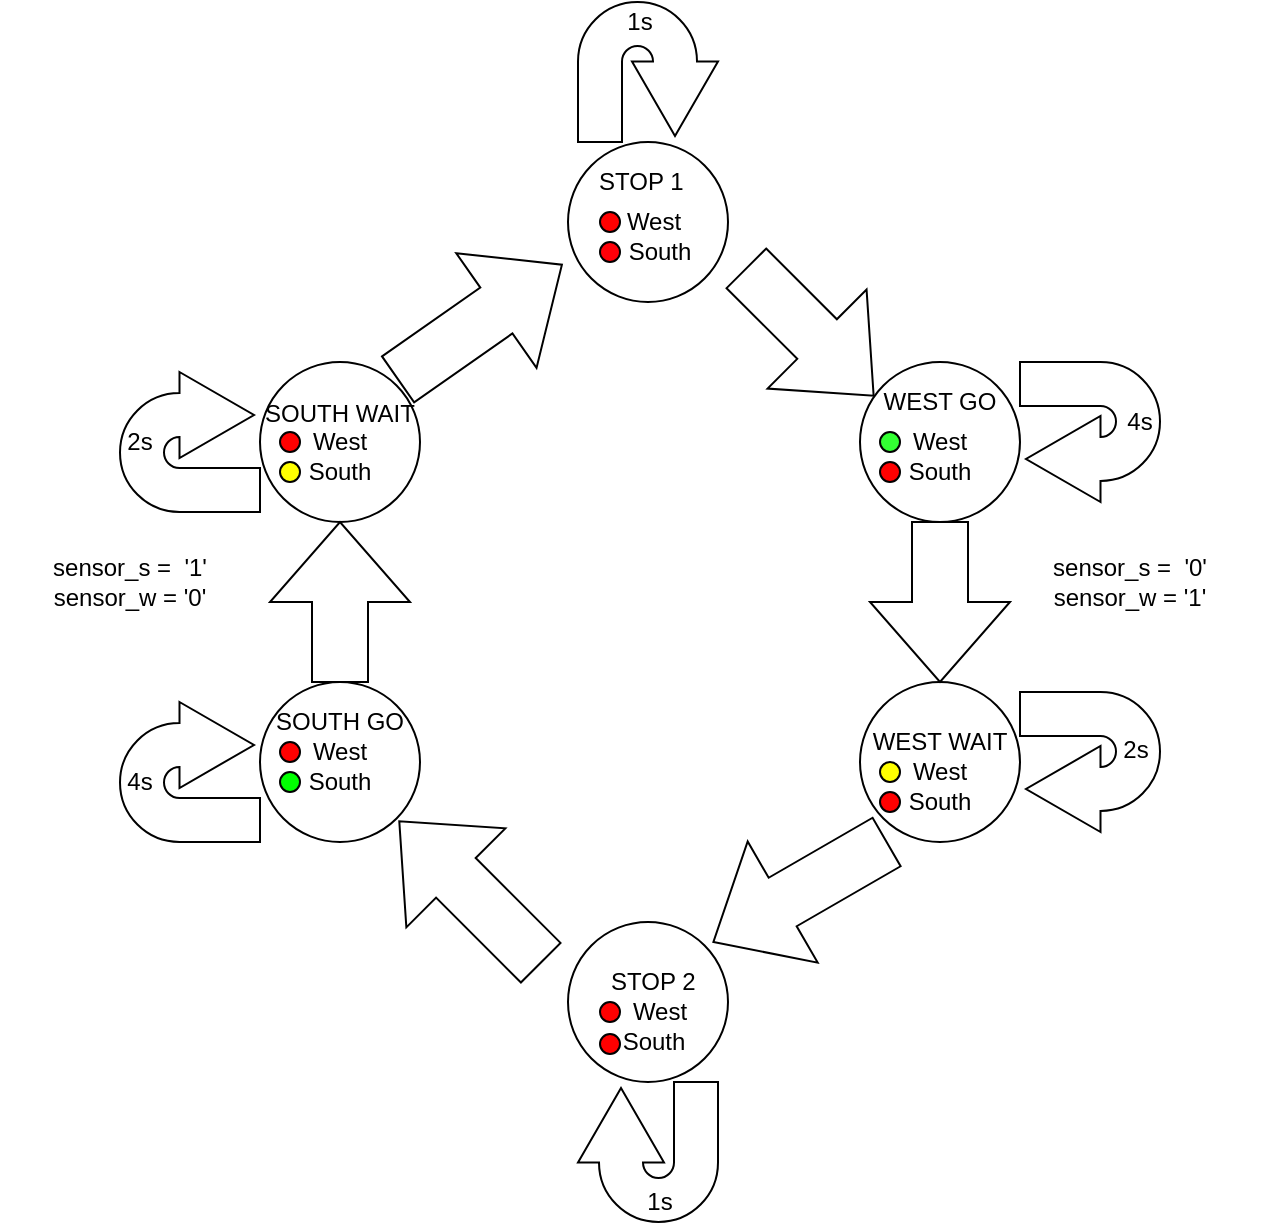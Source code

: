 <mxfile version="14.5.7" type="device"><diagram id="9XwPs_j5pxHVJ-sP4lL9" name="Page-1"><mxGraphModel dx="1360" dy="802" grid="0" gridSize="10" guides="1" tooltips="1" connect="1" arrows="1" fold="1" page="1" pageScale="1" pageWidth="827" pageHeight="1169" math="0" shadow="0"><root><mxCell id="0"/><mxCell id="1" parent="0"/><mxCell id="U4IM_ldB-NhTWsDB8Y5C-1" value="" style="ellipse;whiteSpace=wrap;html=1;aspect=fixed;" vertex="1" parent="1"><mxGeometry x="374" y="90" width="80" height="80" as="geometry"/></mxCell><mxCell id="U4IM_ldB-NhTWsDB8Y5C-2" value="" style="ellipse;whiteSpace=wrap;html=1;aspect=fixed;" vertex="1" parent="1"><mxGeometry x="520" y="200" width="80" height="80" as="geometry"/></mxCell><mxCell id="U4IM_ldB-NhTWsDB8Y5C-3" value="" style="ellipse;whiteSpace=wrap;html=1;aspect=fixed;" vertex="1" parent="1"><mxGeometry x="520" y="360" width="80" height="80" as="geometry"/></mxCell><mxCell id="U4IM_ldB-NhTWsDB8Y5C-4" value="" style="ellipse;whiteSpace=wrap;html=1;aspect=fixed;" vertex="1" parent="1"><mxGeometry x="220" y="200" width="80" height="80" as="geometry"/></mxCell><mxCell id="U4IM_ldB-NhTWsDB8Y5C-5" value="" style="ellipse;whiteSpace=wrap;html=1;aspect=fixed;" vertex="1" parent="1"><mxGeometry x="220" y="360" width="80" height="80" as="geometry"/></mxCell><mxCell id="U4IM_ldB-NhTWsDB8Y5C-6" value="" style="ellipse;whiteSpace=wrap;html=1;aspect=fixed;" vertex="1" parent="1"><mxGeometry x="374" y="480" width="80" height="80" as="geometry"/></mxCell><mxCell id="U4IM_ldB-NhTWsDB8Y5C-10" value="" style="html=1;shadow=0;dashed=0;align=center;verticalAlign=middle;shape=mxgraph.arrows2.arrow;dy=0.6;dx=40;notch=0;rotation=45;" vertex="1" parent="1"><mxGeometry x="450" y="150" width="90" height="70" as="geometry"/></mxCell><mxCell id="U4IM_ldB-NhTWsDB8Y5C-11" value="" style="html=1;shadow=0;dashed=0;align=center;verticalAlign=middle;shape=mxgraph.arrows2.arrow;dy=0.6;dx=40;direction=south;notch=0;" vertex="1" parent="1"><mxGeometry x="525" y="280" width="70" height="80" as="geometry"/></mxCell><mxCell id="U4IM_ldB-NhTWsDB8Y5C-12" value="" style="html=1;shadow=0;dashed=0;align=center;verticalAlign=middle;shape=mxgraph.arrows2.arrow;dy=0.6;dx=40;flipH=1;notch=0;rotation=-30;" vertex="1" parent="1"><mxGeometry x="440" y="430" width="100" height="70" as="geometry"/></mxCell><mxCell id="U4IM_ldB-NhTWsDB8Y5C-13" value="" style="html=1;shadow=0;dashed=0;align=center;verticalAlign=middle;shape=mxgraph.arrows2.arrow;dy=0.6;dx=40;direction=north;notch=0;rotation=-45;" vertex="1" parent="1"><mxGeometry x="290" y="415" width="70" height="100" as="geometry"/></mxCell><mxCell id="U4IM_ldB-NhTWsDB8Y5C-14" value="" style="html=1;shadow=0;dashed=0;align=center;verticalAlign=middle;shape=mxgraph.arrows2.arrow;dy=0.6;dx=40;direction=north;notch=0;" vertex="1" parent="1"><mxGeometry x="225" y="280" width="70" height="80" as="geometry"/></mxCell><mxCell id="U4IM_ldB-NhTWsDB8Y5C-15" value="" style="html=1;shadow=0;dashed=0;align=center;verticalAlign=middle;shape=mxgraph.arrows2.arrow;dy=0.6;dx=40;notch=0;direction=south;rotation=-125;" vertex="1" parent="1"><mxGeometry x="295" y="130" width="70" height="100" as="geometry"/></mxCell><mxCell id="U4IM_ldB-NhTWsDB8Y5C-16" value="" style="html=1;shadow=0;dashed=0;align=center;verticalAlign=middle;shape=mxgraph.arrows2.uTurnArrow;dy=11;arrowHead=43;dx2=37.25;rotation=90;" vertex="1" parent="1"><mxGeometry x="379" y="20" width="70" height="70" as="geometry"/></mxCell><mxCell id="U4IM_ldB-NhTWsDB8Y5C-17" value="" style="html=1;shadow=0;dashed=0;align=center;verticalAlign=middle;shape=mxgraph.arrows2.uTurnArrow;dy=11;arrowHead=43;dx2=37.25;rotation=-180;" vertex="1" parent="1"><mxGeometry x="600" y="200" width="70" height="70" as="geometry"/></mxCell><mxCell id="U4IM_ldB-NhTWsDB8Y5C-18" value="" style="html=1;shadow=0;dashed=0;align=center;verticalAlign=middle;shape=mxgraph.arrows2.uTurnArrow;dy=11;arrowHead=43;dx2=37.25;rotation=-180;" vertex="1" parent="1"><mxGeometry x="600" y="365" width="70" height="70" as="geometry"/></mxCell><mxCell id="U4IM_ldB-NhTWsDB8Y5C-19" value="" style="html=1;shadow=0;dashed=0;align=center;verticalAlign=middle;shape=mxgraph.arrows2.uTurnArrow;dy=11;arrowHead=43;dx2=37.25;rotation=0;" vertex="1" parent="1"><mxGeometry x="150" y="205" width="70" height="70" as="geometry"/></mxCell><mxCell id="U4IM_ldB-NhTWsDB8Y5C-20" value="" style="html=1;shadow=0;dashed=0;align=center;verticalAlign=middle;shape=mxgraph.arrows2.uTurnArrow;dy=11;arrowHead=43;dx2=37.25;rotation=0;" vertex="1" parent="1"><mxGeometry x="150" y="370" width="70" height="70" as="geometry"/></mxCell><mxCell id="U4IM_ldB-NhTWsDB8Y5C-21" value="" style="html=1;shadow=0;dashed=0;align=center;verticalAlign=middle;shape=mxgraph.arrows2.uTurnArrow;dy=11;arrowHead=43;dx2=37.25;rotation=-90;" vertex="1" parent="1"><mxGeometry x="379" y="560" width="70" height="70" as="geometry"/></mxCell><mxCell id="U4IM_ldB-NhTWsDB8Y5C-22" value="1s" style="text;html=1;strokeColor=none;fillColor=none;align=center;verticalAlign=middle;whiteSpace=wrap;rounded=0;" vertex="1" parent="1"><mxGeometry x="390" y="20" width="40" height="20" as="geometry"/></mxCell><mxCell id="U4IM_ldB-NhTWsDB8Y5C-23" value="1s" style="text;html=1;strokeColor=none;fillColor=none;align=center;verticalAlign=middle;whiteSpace=wrap;rounded=0;" vertex="1" parent="1"><mxGeometry x="400" y="610" width="40" height="20" as="geometry"/></mxCell><mxCell id="U4IM_ldB-NhTWsDB8Y5C-24" value="4s" style="text;html=1;strokeColor=none;fillColor=none;align=center;verticalAlign=middle;whiteSpace=wrap;rounded=0;" vertex="1" parent="1"><mxGeometry x="640" y="220" width="40" height="20" as="geometry"/></mxCell><mxCell id="U4IM_ldB-NhTWsDB8Y5C-25" value="4s" style="text;html=1;strokeColor=none;fillColor=none;align=center;verticalAlign=middle;whiteSpace=wrap;rounded=0;" vertex="1" parent="1"><mxGeometry x="140" y="400" width="40" height="20" as="geometry"/></mxCell><mxCell id="U4IM_ldB-NhTWsDB8Y5C-26" value="2s" style="text;html=1;strokeColor=none;fillColor=none;align=center;verticalAlign=middle;whiteSpace=wrap;rounded=0;" vertex="1" parent="1"><mxGeometry x="638" y="384" width="40" height="20" as="geometry"/></mxCell><mxCell id="U4IM_ldB-NhTWsDB8Y5C-27" value="2s" style="text;html=1;strokeColor=none;fillColor=none;align=center;verticalAlign=middle;whiteSpace=wrap;rounded=0;" vertex="1" parent="1"><mxGeometry x="140" y="230" width="40" height="20" as="geometry"/></mxCell><mxCell id="U4IM_ldB-NhTWsDB8Y5C-28" value="STOP 1&amp;nbsp;&amp;nbsp;" style="text;html=1;strokeColor=none;fillColor=none;align=center;verticalAlign=middle;whiteSpace=wrap;rounded=0;" vertex="1" parent="1"><mxGeometry x="361" y="100" width="106" height="20" as="geometry"/></mxCell><mxCell id="U4IM_ldB-NhTWsDB8Y5C-29" value="STOP 2&amp;nbsp;&amp;nbsp;" style="text;html=1;strokeColor=none;fillColor=none;align=center;verticalAlign=middle;whiteSpace=wrap;rounded=0;" vertex="1" parent="1"><mxGeometry x="367" y="500" width="106" height="20" as="geometry"/></mxCell><mxCell id="U4IM_ldB-NhTWsDB8Y5C-30" value="WEST GO" style="text;html=1;strokeColor=none;fillColor=none;align=center;verticalAlign=middle;whiteSpace=wrap;rounded=0;" vertex="1" parent="1"><mxGeometry x="507" y="210" width="106" height="20" as="geometry"/></mxCell><mxCell id="U4IM_ldB-NhTWsDB8Y5C-31" value="WEST WAIT" style="text;html=1;strokeColor=none;fillColor=none;align=center;verticalAlign=middle;whiteSpace=wrap;rounded=0;" vertex="1" parent="1"><mxGeometry x="507" y="380" width="106" height="20" as="geometry"/></mxCell><mxCell id="U4IM_ldB-NhTWsDB8Y5C-32" value="SOUTH GO" style="text;html=1;strokeColor=none;fillColor=none;align=center;verticalAlign=middle;whiteSpace=wrap;rounded=0;" vertex="1" parent="1"><mxGeometry x="207" y="370" width="106" height="20" as="geometry"/></mxCell><mxCell id="U4IM_ldB-NhTWsDB8Y5C-33" value="SOUTH WAIT" style="text;html=1;strokeColor=none;fillColor=none;align=center;verticalAlign=middle;whiteSpace=wrap;rounded=0;" vertex="1" parent="1"><mxGeometry x="207" y="216" width="106" height="20" as="geometry"/></mxCell><mxCell id="U4IM_ldB-NhTWsDB8Y5C-34" value="" style="ellipse;whiteSpace=wrap;html=1;aspect=fixed;fillColor=#FF0000;" vertex="1" parent="1"><mxGeometry x="230" y="390" width="10" height="10" as="geometry"/></mxCell><mxCell id="U4IM_ldB-NhTWsDB8Y5C-35" value="" style="ellipse;whiteSpace=wrap;html=1;aspect=fixed;fillColor=#00FF00;" vertex="1" parent="1"><mxGeometry x="230" y="405" width="10" height="10" as="geometry"/></mxCell><mxCell id="U4IM_ldB-NhTWsDB8Y5C-36" value="" style="ellipse;whiteSpace=wrap;html=1;aspect=fixed;fillColor=#FF0000;" vertex="1" parent="1"><mxGeometry x="230" y="235" width="10" height="10" as="geometry"/></mxCell><mxCell id="U4IM_ldB-NhTWsDB8Y5C-37" value="" style="ellipse;whiteSpace=wrap;html=1;aspect=fixed;fillColor=#FFFF00;" vertex="1" parent="1"><mxGeometry x="230" y="250" width="10" height="10" as="geometry"/></mxCell><mxCell id="U4IM_ldB-NhTWsDB8Y5C-38" value="" style="ellipse;whiteSpace=wrap;html=1;aspect=fixed;fillColor=#FF0000;" vertex="1" parent="1"><mxGeometry x="390" y="520" width="10" height="10" as="geometry"/></mxCell><mxCell id="U4IM_ldB-NhTWsDB8Y5C-39" value="" style="ellipse;whiteSpace=wrap;html=1;aspect=fixed;fillColor=#FF0000;" vertex="1" parent="1"><mxGeometry x="390" y="536" width="10" height="10" as="geometry"/></mxCell><mxCell id="U4IM_ldB-NhTWsDB8Y5C-40" value="" style="ellipse;whiteSpace=wrap;html=1;aspect=fixed;fillColor=#FFFF00;" vertex="1" parent="1"><mxGeometry x="530" y="400" width="10" height="10" as="geometry"/></mxCell><mxCell id="U4IM_ldB-NhTWsDB8Y5C-41" value="" style="ellipse;whiteSpace=wrap;html=1;aspect=fixed;fillColor=#FF0000;" vertex="1" parent="1"><mxGeometry x="530" y="415" width="10" height="10" as="geometry"/></mxCell><mxCell id="U4IM_ldB-NhTWsDB8Y5C-42" value="" style="ellipse;whiteSpace=wrap;html=1;aspect=fixed;fillColor=#33FF33;" vertex="1" parent="1"><mxGeometry x="530" y="235" width="10" height="10" as="geometry"/></mxCell><mxCell id="U4IM_ldB-NhTWsDB8Y5C-43" value="" style="ellipse;whiteSpace=wrap;html=1;aspect=fixed;fillColor=#FF0000;" vertex="1" parent="1"><mxGeometry x="530" y="250" width="10" height="10" as="geometry"/></mxCell><mxCell id="U4IM_ldB-NhTWsDB8Y5C-44" value="" style="ellipse;whiteSpace=wrap;html=1;aspect=fixed;fillColor=#FF0000;" vertex="1" parent="1"><mxGeometry x="390" y="125" width="10" height="10" as="geometry"/></mxCell><mxCell id="U4IM_ldB-NhTWsDB8Y5C-45" value="" style="ellipse;whiteSpace=wrap;html=1;aspect=fixed;fillColor=#FF0008;" vertex="1" parent="1"><mxGeometry x="390" y="140" width="10" height="10" as="geometry"/></mxCell><mxCell id="U4IM_ldB-NhTWsDB8Y5C-46" value="West" style="text;html=1;strokeColor=none;fillColor=none;align=center;verticalAlign=middle;whiteSpace=wrap;rounded=0;" vertex="1" parent="1"><mxGeometry x="397" y="120" width="40" height="20" as="geometry"/></mxCell><mxCell id="U4IM_ldB-NhTWsDB8Y5C-47" value="West" style="text;html=1;strokeColor=none;fillColor=none;align=center;verticalAlign=middle;whiteSpace=wrap;rounded=0;" vertex="1" parent="1"><mxGeometry x="540" y="230" width="40" height="20" as="geometry"/></mxCell><mxCell id="U4IM_ldB-NhTWsDB8Y5C-48" value="West" style="text;html=1;strokeColor=none;fillColor=none;align=center;verticalAlign=middle;whiteSpace=wrap;rounded=0;" vertex="1" parent="1"><mxGeometry x="540" y="395" width="40" height="20" as="geometry"/></mxCell><mxCell id="U4IM_ldB-NhTWsDB8Y5C-49" value="West" style="text;html=1;strokeColor=none;fillColor=none;align=center;verticalAlign=middle;whiteSpace=wrap;rounded=0;" vertex="1" parent="1"><mxGeometry x="400" y="515" width="40" height="20" as="geometry"/></mxCell><mxCell id="U4IM_ldB-NhTWsDB8Y5C-50" value="West" style="text;html=1;strokeColor=none;fillColor=none;align=center;verticalAlign=middle;whiteSpace=wrap;rounded=0;" vertex="1" parent="1"><mxGeometry x="240" y="385" width="40" height="20" as="geometry"/></mxCell><mxCell id="U4IM_ldB-NhTWsDB8Y5C-51" value="West" style="text;html=1;strokeColor=none;fillColor=none;align=center;verticalAlign=middle;whiteSpace=wrap;rounded=0;" vertex="1" parent="1"><mxGeometry x="240" y="230" width="40" height="20" as="geometry"/></mxCell><mxCell id="U4IM_ldB-NhTWsDB8Y5C-52" value="South" style="text;html=1;strokeColor=none;fillColor=none;align=center;verticalAlign=middle;whiteSpace=wrap;rounded=0;" vertex="1" parent="1"><mxGeometry x="400" y="135" width="40" height="20" as="geometry"/></mxCell><mxCell id="U4IM_ldB-NhTWsDB8Y5C-53" value="South" style="text;html=1;strokeColor=none;fillColor=none;align=center;verticalAlign=middle;whiteSpace=wrap;rounded=0;" vertex="1" parent="1"><mxGeometry x="540" y="245" width="40" height="20" as="geometry"/></mxCell><mxCell id="U4IM_ldB-NhTWsDB8Y5C-54" value="South" style="text;html=1;strokeColor=none;fillColor=none;align=center;verticalAlign=middle;whiteSpace=wrap;rounded=0;" vertex="1" parent="1"><mxGeometry x="540" y="410" width="40" height="20" as="geometry"/></mxCell><mxCell id="U4IM_ldB-NhTWsDB8Y5C-55" value="South" style="text;html=1;strokeColor=none;fillColor=none;align=center;verticalAlign=middle;whiteSpace=wrap;rounded=0;" vertex="1" parent="1"><mxGeometry x="397" y="530" width="40" height="20" as="geometry"/></mxCell><mxCell id="U4IM_ldB-NhTWsDB8Y5C-56" value="South" style="text;html=1;strokeColor=none;fillColor=none;align=center;verticalAlign=middle;whiteSpace=wrap;rounded=0;" vertex="1" parent="1"><mxGeometry x="240" y="400" width="40" height="20" as="geometry"/></mxCell><mxCell id="U4IM_ldB-NhTWsDB8Y5C-57" value="South" style="text;html=1;strokeColor=none;fillColor=none;align=center;verticalAlign=middle;whiteSpace=wrap;rounded=0;" vertex="1" parent="1"><mxGeometry x="240" y="245" width="40" height="20" as="geometry"/></mxCell><mxCell id="U4IM_ldB-NhTWsDB8Y5C-58" value="sensor_s =&amp;nbsp; '0'&lt;br&gt;sensor_w = '1'" style="text;html=1;strokeColor=none;fillColor=none;align=center;verticalAlign=middle;whiteSpace=wrap;rounded=0;" vertex="1" parent="1"><mxGeometry x="590" y="290" width="130" height="40" as="geometry"/></mxCell><mxCell id="U4IM_ldB-NhTWsDB8Y5C-59" value="sensor_s =&amp;nbsp; '1'&lt;br&gt;sensor_w = '0'" style="text;html=1;strokeColor=none;fillColor=none;align=center;verticalAlign=middle;whiteSpace=wrap;rounded=0;" vertex="1" parent="1"><mxGeometry x="90" y="290" width="130" height="40" as="geometry"/></mxCell></root></mxGraphModel></diagram></mxfile>